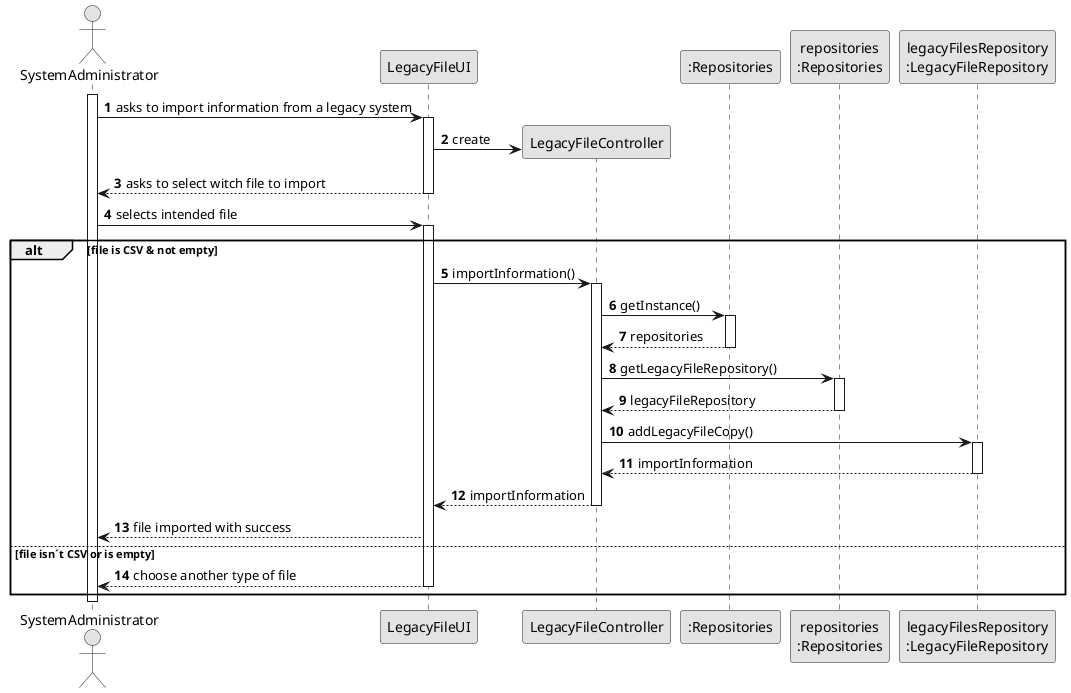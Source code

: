 @startuml
skinparam monochrome true
skinparam packageStyle rectangle
skinparam shadowing false

autonumber

'hide footbox
actor "SystemAdministrator" as Admin
participant "LegacyFileUI" as UI
participant "LegacyFileController" as Controller
participant ":Repositories" as Repository
participant "repositories\n:Repositories" as Repositories
participant "legacyFilesRepository\n:LegacyFileRepository" as LegacyFileRepository


activate Admin

        Admin -> UI : asks to import information from a legacy system

        activate UI

        UI -> Controller** : create

            UI --> Admin : asks to select witch file to import
        deactivate UI

    Admin -> UI : selects intended file
    activate UI

    alt file is CSV & not empty

                UI -> Controller : importInformation()

                    activate Controller


                    Controller -> Repository : getInstance()
                    activate Repository

                        Repository --> Controller: repositories
                    deactivate Repository

                    Controller -> Repositories : getLegacyFileRepository()
                    activate Repositories

                        Repositories --> Controller: legacyFileRepository
                    deactivate Repositories

                    Controller -> LegacyFileRepository : addLegacyFileCopy()
                    activate LegacyFileRepository

                        LegacyFileRepository --> Controller : importInformation
                    deactivate LegacyFileRepository

                    Controller --> UI : importInformation
                deactivate Controller
                UI -->Admin: file imported with success


    else file isn´t CSV or is empty


    UI --> Admin : choose another type of file
deactivate UI
    end alt
deactivate Admin

@enduml